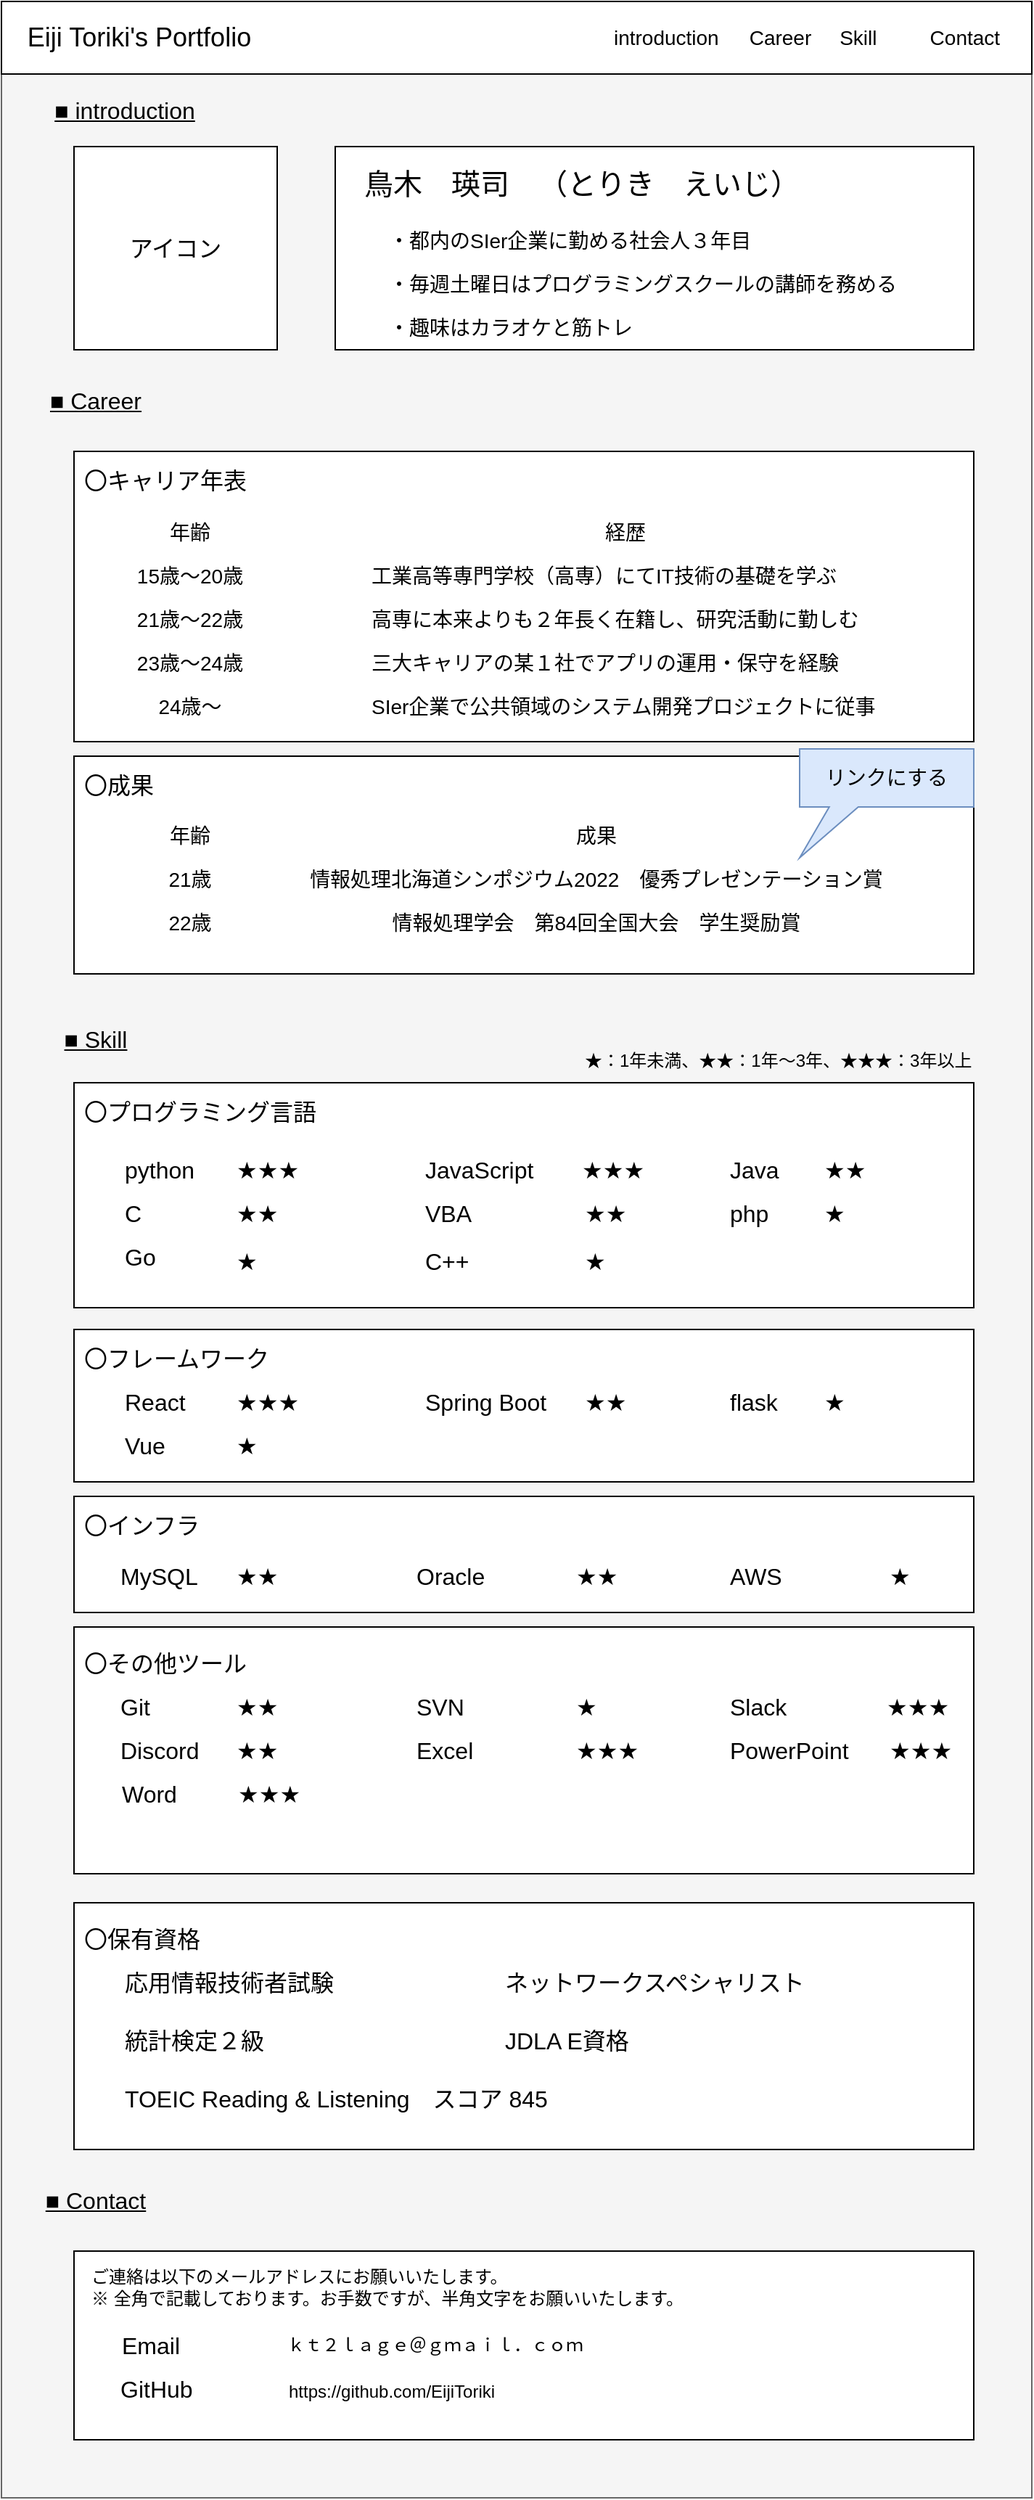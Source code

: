 <mxfile>
    <diagram id="MpqLLwfI6msRv4NIBq-8" name="Page-1">
        <mxGraphModel dx="795" dy="321" grid="1" gridSize="10" guides="1" tooltips="1" connect="1" arrows="1" fold="1" page="1" pageScale="1" pageWidth="850" pageHeight="1100" math="0" shadow="0">
            <root>
                <mxCell id="0"/>
                <mxCell id="1" parent="0"/>
                <mxCell id="2" value="" style="rounded=0;whiteSpace=wrap;html=1;fillColor=#f5f5f5;fontColor=#333333;strokeColor=#666666;" vertex="1" parent="1">
                    <mxGeometry x="50" y="50" width="710" height="1700" as="geometry"/>
                </mxCell>
                <mxCell id="3" value="" style="rounded=0;whiteSpace=wrap;html=1;" vertex="1" parent="1">
                    <mxGeometry x="50" y="30" width="710" height="50" as="geometry"/>
                </mxCell>
                <mxCell id="4" value="Eiji Toriki's Portfolio" style="text;html=1;strokeColor=none;fillColor=none;align=center;verticalAlign=middle;whiteSpace=wrap;rounded=0;fontSize=18;" vertex="1" parent="1">
                    <mxGeometry x="60" y="40" width="170" height="30" as="geometry"/>
                </mxCell>
                <mxCell id="5" value="introduction&lt;span style=&quot;white-space: pre; font-size: 14px;&quot;&gt;&#9;&lt;/span&gt;Career&lt;span style=&quot;white-space: pre; font-size: 14px;&quot;&gt;&#9;&lt;/span&gt;Skill&lt;span style=&quot;white-space: pre; font-size: 14px;&quot;&gt;&#9;&lt;/span&gt;&lt;span style=&quot;white-space: pre; font-size: 14px;&quot;&gt;&#9;&lt;/span&gt;Contact" style="text;html=1;strokeColor=none;fillColor=none;align=center;verticalAlign=middle;whiteSpace=wrap;rounded=0;fontSize=14;" vertex="1" parent="1">
                    <mxGeometry x="520" y="40" width="170" height="30" as="geometry"/>
                </mxCell>
                <mxCell id="6" value="■ introduction" style="text;html=1;strokeColor=none;fillColor=none;align=center;verticalAlign=middle;whiteSpace=wrap;rounded=0;fontSize=16;fontStyle=4" vertex="1" parent="1">
                    <mxGeometry x="70" y="90" width="130" height="30" as="geometry"/>
                </mxCell>
                <mxCell id="7" value="アイコン" style="rounded=0;whiteSpace=wrap;html=1;fontSize=16;" vertex="1" parent="1">
                    <mxGeometry x="100" y="130" width="140" height="140" as="geometry"/>
                </mxCell>
                <mxCell id="16" value="" style="rounded=0;whiteSpace=wrap;html=1;fontSize=14;" vertex="1" parent="1">
                    <mxGeometry x="280" y="130" width="440" height="140" as="geometry"/>
                </mxCell>
                <mxCell id="8" value="鳥木　瑛司" style="text;html=1;strokeColor=none;fillColor=none;align=center;verticalAlign=middle;whiteSpace=wrap;rounded=0;fontSize=20;" vertex="1" parent="1">
                    <mxGeometry x="285" y="140" width="130" height="30" as="geometry"/>
                </mxCell>
                <mxCell id="9" value="（とりき　えいじ）" style="text;html=1;strokeColor=none;fillColor=none;align=center;verticalAlign=middle;whiteSpace=wrap;rounded=0;fontSize=20;" vertex="1" parent="1">
                    <mxGeometry x="405" y="140" width="210" height="30" as="geometry"/>
                </mxCell>
                <mxCell id="11" value="・都内のSIer企業に勤める社会人３年目" style="text;html=1;strokeColor=none;fillColor=none;align=left;verticalAlign=middle;whiteSpace=wrap;rounded=0;fontSize=14;" vertex="1" parent="1">
                    <mxGeometry x="315" y="180" width="330" height="30" as="geometry"/>
                </mxCell>
                <mxCell id="12" value="・毎週土曜日はプログラミングスクールの講師を務める" style="text;html=1;strokeColor=none;fillColor=none;align=left;verticalAlign=middle;whiteSpace=wrap;rounded=0;fontSize=14;" vertex="1" parent="1">
                    <mxGeometry x="315" y="210" width="400" height="30" as="geometry"/>
                </mxCell>
                <mxCell id="13" value="・趣味はカラオケと筋トレ" style="text;html=1;strokeColor=none;fillColor=none;align=left;verticalAlign=middle;whiteSpace=wrap;rounded=0;fontSize=14;" vertex="1" parent="1">
                    <mxGeometry x="315" y="240" width="400" height="30" as="geometry"/>
                </mxCell>
                <mxCell id="14" value="■ Career" style="text;html=1;strokeColor=none;fillColor=none;align=center;verticalAlign=middle;whiteSpace=wrap;rounded=0;fontSize=16;fontStyle=4" vertex="1" parent="1">
                    <mxGeometry x="70" y="290" width="90" height="30" as="geometry"/>
                </mxCell>
                <mxCell id="17" value="" style="rounded=0;whiteSpace=wrap;html=1;fontSize=14;" vertex="1" parent="1">
                    <mxGeometry x="100" y="340" width="620" height="200" as="geometry"/>
                </mxCell>
                <mxCell id="15" value="15歳～20歳" style="text;html=1;strokeColor=none;fillColor=none;align=center;verticalAlign=middle;whiteSpace=wrap;rounded=0;fontSize=14;" vertex="1" parent="1">
                    <mxGeometry x="130" y="411" width="100" height="30" as="geometry"/>
                </mxCell>
                <mxCell id="18" value="年齢" style="text;html=1;strokeColor=none;fillColor=none;align=center;verticalAlign=middle;whiteSpace=wrap;rounded=0;fontSize=14;" vertex="1" parent="1">
                    <mxGeometry x="150" y="381" width="60" height="30" as="geometry"/>
                </mxCell>
                <mxCell id="20" value="経歴" style="text;html=1;strokeColor=none;fillColor=none;align=center;verticalAlign=middle;whiteSpace=wrap;rounded=0;fontSize=14;" vertex="1" parent="1">
                    <mxGeometry x="450" y="381" width="60" height="30" as="geometry"/>
                </mxCell>
                <mxCell id="21" value="工業高等専門学校（高専）にてIT技術の基礎を学ぶ" style="text;html=1;strokeColor=none;fillColor=none;align=left;verticalAlign=middle;whiteSpace=wrap;rounded=0;fontSize=14;" vertex="1" parent="1">
                    <mxGeometry x="302.5" y="411" width="355" height="30" as="geometry"/>
                </mxCell>
                <mxCell id="22" value="21歳～22歳" style="text;html=1;strokeColor=none;fillColor=none;align=center;verticalAlign=middle;whiteSpace=wrap;rounded=0;fontSize=14;" vertex="1" parent="1">
                    <mxGeometry x="130" y="441" width="100" height="30" as="geometry"/>
                </mxCell>
                <mxCell id="23" value="高専に本来よりも２年長く在籍し、研究活動に勤しむ" style="text;html=1;strokeColor=none;fillColor=none;align=left;verticalAlign=middle;whiteSpace=wrap;rounded=0;fontSize=14;" vertex="1" parent="1">
                    <mxGeometry x="302.5" y="441" width="355" height="30" as="geometry"/>
                </mxCell>
                <mxCell id="25" value="23歳～24歳" style="text;html=1;strokeColor=none;fillColor=none;align=center;verticalAlign=middle;whiteSpace=wrap;rounded=0;fontSize=14;" vertex="1" parent="1">
                    <mxGeometry x="130" y="471" width="100" height="30" as="geometry"/>
                </mxCell>
                <mxCell id="26" value="24歳～" style="text;html=1;strokeColor=none;fillColor=none;align=center;verticalAlign=middle;whiteSpace=wrap;rounded=0;fontSize=14;" vertex="1" parent="1">
                    <mxGeometry x="130" y="501" width="100" height="30" as="geometry"/>
                </mxCell>
                <mxCell id="27" value="三大キャリアの某１社でアプリの運用・保守を経験" style="text;html=1;strokeColor=none;fillColor=none;align=left;verticalAlign=middle;whiteSpace=wrap;rounded=0;fontSize=14;" vertex="1" parent="1">
                    <mxGeometry x="302.5" y="471" width="355" height="30" as="geometry"/>
                </mxCell>
                <mxCell id="28" value="SIer企業で公共領域のシステム開発プロジェクトに従事" style="text;html=1;strokeColor=none;fillColor=none;align=left;verticalAlign=middle;whiteSpace=wrap;rounded=0;fontSize=14;" vertex="1" parent="1">
                    <mxGeometry x="302.5" y="501" width="355" height="30" as="geometry"/>
                </mxCell>
                <mxCell id="29" value="〇キャリア年表" style="text;html=1;strokeColor=none;fillColor=none;align=left;verticalAlign=middle;whiteSpace=wrap;rounded=0;fontSize=16;" vertex="1" parent="1">
                    <mxGeometry x="105" y="345" width="115" height="30" as="geometry"/>
                </mxCell>
                <mxCell id="30" value="■ Skill" style="text;html=1;strokeColor=none;fillColor=none;align=center;verticalAlign=middle;whiteSpace=wrap;rounded=0;fontSize=16;fontStyle=4" vertex="1" parent="1">
                    <mxGeometry x="70" y="730" width="90" height="30" as="geometry"/>
                </mxCell>
                <mxCell id="31" value="" style="rounded=0;whiteSpace=wrap;html=1;fontSize=14;" vertex="1" parent="1">
                    <mxGeometry x="100" y="550" width="620" height="150" as="geometry"/>
                </mxCell>
                <mxCell id="32" value="〇成果" style="text;html=1;strokeColor=none;fillColor=none;align=left;verticalAlign=middle;whiteSpace=wrap;rounded=0;fontSize=16;" vertex="1" parent="1">
                    <mxGeometry x="105" y="555" width="115" height="30" as="geometry"/>
                </mxCell>
                <mxCell id="33" value="年齢" style="text;html=1;strokeColor=none;fillColor=none;align=center;verticalAlign=middle;whiteSpace=wrap;rounded=0;fontSize=14;" vertex="1" parent="1">
                    <mxGeometry x="150" y="590" width="60" height="30" as="geometry"/>
                </mxCell>
                <mxCell id="34" value="21歳" style="text;html=1;strokeColor=none;fillColor=none;align=center;verticalAlign=middle;whiteSpace=wrap;rounded=0;fontSize=14;" vertex="1" parent="1">
                    <mxGeometry x="130" y="620" width="100" height="30" as="geometry"/>
                </mxCell>
                <mxCell id="35" value="22歳" style="text;html=1;strokeColor=none;fillColor=none;align=center;verticalAlign=middle;whiteSpace=wrap;rounded=0;fontSize=14;" vertex="1" parent="1">
                    <mxGeometry x="130" y="650" width="100" height="30" as="geometry"/>
                </mxCell>
                <mxCell id="36" value="成果" style="text;html=1;strokeColor=none;fillColor=none;align=center;verticalAlign=middle;whiteSpace=wrap;rounded=0;fontSize=14;" vertex="1" parent="1">
                    <mxGeometry x="430" y="590" width="60" height="30" as="geometry"/>
                </mxCell>
                <mxCell id="37" value="情報処理北海道シンポジウム2022　優秀プレゼンテーション賞" style="text;html=1;strokeColor=none;fillColor=none;align=center;verticalAlign=middle;whiteSpace=wrap;rounded=0;fontSize=14;" vertex="1" parent="1">
                    <mxGeometry x="230" y="620" width="460" height="30" as="geometry"/>
                </mxCell>
                <mxCell id="40" value="リンクにする" style="shape=callout;whiteSpace=wrap;html=1;perimeter=calloutPerimeter;fontSize=14;fillColor=#dae8fc;strokeColor=#6c8ebf;position2=0;size=35;position=0.17;base=20;" vertex="1" parent="1">
                    <mxGeometry x="600" y="545" width="120" height="75" as="geometry"/>
                </mxCell>
                <mxCell id="41" value="情報処理学会　第84回全国大会　学生奨励賞" style="text;html=1;strokeColor=none;fillColor=none;align=center;verticalAlign=middle;whiteSpace=wrap;rounded=0;fontSize=14;" vertex="1" parent="1">
                    <mxGeometry x="230" y="650" width="460" height="30" as="geometry"/>
                </mxCell>
                <mxCell id="42" value="" style="rounded=0;whiteSpace=wrap;html=1;fontSize=14;" vertex="1" parent="1">
                    <mxGeometry x="100" y="775" width="620" height="155" as="geometry"/>
                </mxCell>
                <mxCell id="43" value="〇プログラミング言語" style="text;html=1;strokeColor=none;fillColor=none;align=left;verticalAlign=middle;whiteSpace=wrap;rounded=0;fontSize=16;" vertex="1" parent="1">
                    <mxGeometry x="105" y="780" width="175" height="30" as="geometry"/>
                </mxCell>
                <mxCell id="44" value="★：1年未満、★★：1年～3年、★★★：3年以上" style="text;html=1;strokeColor=none;fillColor=none;align=left;verticalAlign=middle;whiteSpace=wrap;rounded=0;fontSize=12;" vertex="1" parent="1">
                    <mxGeometry x="450" y="745" width="270" height="30" as="geometry"/>
                </mxCell>
                <mxCell id="45" value="python" style="text;html=1;strokeColor=none;fillColor=none;align=left;verticalAlign=middle;whiteSpace=wrap;rounded=0;fontSize=16;" vertex="1" parent="1">
                    <mxGeometry x="132.5" y="820" width="60" height="30" as="geometry"/>
                </mxCell>
                <mxCell id="46" value="JavaScript" style="text;html=1;strokeColor=none;fillColor=none;align=left;verticalAlign=middle;whiteSpace=wrap;rounded=0;fontSize=16;" vertex="1" parent="1">
                    <mxGeometry x="340" y="820" width="85" height="30" as="geometry"/>
                </mxCell>
                <mxCell id="47" value="Java" style="text;html=1;strokeColor=none;fillColor=none;align=left;verticalAlign=middle;whiteSpace=wrap;rounded=0;fontSize=16;" vertex="1" parent="1">
                    <mxGeometry x="550" y="820" width="40" height="30" as="geometry"/>
                </mxCell>
                <mxCell id="48" value="C" style="text;html=1;strokeColor=none;fillColor=none;align=left;verticalAlign=middle;whiteSpace=wrap;rounded=0;fontSize=16;" vertex="1" parent="1">
                    <mxGeometry x="132.5" y="850" width="60" height="30" as="geometry"/>
                </mxCell>
                <mxCell id="49" value="C++" style="text;html=1;strokeColor=none;fillColor=none;align=left;verticalAlign=middle;whiteSpace=wrap;rounded=0;fontSize=16;" vertex="1" parent="1">
                    <mxGeometry x="340" y="882.5" width="60" height="30" as="geometry"/>
                </mxCell>
                <mxCell id="51" value="php" style="text;html=1;strokeColor=none;fillColor=none;align=left;verticalAlign=middle;whiteSpace=wrap;rounded=0;fontSize=16;" vertex="1" parent="1">
                    <mxGeometry x="550" y="850" width="60" height="30" as="geometry"/>
                </mxCell>
                <mxCell id="53" value="Go" style="text;html=1;strokeColor=none;fillColor=none;align=left;verticalAlign=middle;whiteSpace=wrap;rounded=0;fontSize=16;" vertex="1" parent="1">
                    <mxGeometry x="132.5" y="880" width="60" height="30" as="geometry"/>
                </mxCell>
                <mxCell id="54" value="★★★" style="text;html=1;strokeColor=none;fillColor=none;align=left;verticalAlign=middle;whiteSpace=wrap;rounded=0;fontSize=16;" vertex="1" parent="1">
                    <mxGeometry x="210" y="820" width="42.5" height="30" as="geometry"/>
                </mxCell>
                <mxCell id="55" value="★★★" style="text;html=1;strokeColor=none;fillColor=none;align=left;verticalAlign=middle;whiteSpace=wrap;rounded=0;fontSize=16;" vertex="1" parent="1">
                    <mxGeometry x="447.5" y="820" width="42.5" height="30" as="geometry"/>
                </mxCell>
                <mxCell id="56" value="★★" style="text;html=1;strokeColor=none;fillColor=none;align=left;verticalAlign=middle;whiteSpace=wrap;rounded=0;fontSize=16;" vertex="1" parent="1">
                    <mxGeometry x="615" y="820" width="42.5" height="30" as="geometry"/>
                </mxCell>
                <mxCell id="57" value="★★" style="text;html=1;strokeColor=none;fillColor=none;align=left;verticalAlign=middle;whiteSpace=wrap;rounded=0;fontSize=16;" vertex="1" parent="1">
                    <mxGeometry x="210" y="850" width="42.5" height="30" as="geometry"/>
                </mxCell>
                <mxCell id="58" value="★" style="text;html=1;strokeColor=none;fillColor=none;align=left;verticalAlign=middle;whiteSpace=wrap;rounded=0;fontSize=16;" vertex="1" parent="1">
                    <mxGeometry x="615" y="850" width="42.5" height="30" as="geometry"/>
                </mxCell>
                <mxCell id="59" value="★" style="text;html=1;strokeColor=none;fillColor=none;align=left;verticalAlign=middle;whiteSpace=wrap;rounded=0;fontSize=16;" vertex="1" parent="1">
                    <mxGeometry x="450" y="882.5" width="42.5" height="30" as="geometry"/>
                </mxCell>
                <mxCell id="60" value="★" style="text;html=1;strokeColor=none;fillColor=none;align=left;verticalAlign=middle;whiteSpace=wrap;rounded=0;fontSize=16;" vertex="1" parent="1">
                    <mxGeometry x="210" y="882.5" width="42.5" height="30" as="geometry"/>
                </mxCell>
                <mxCell id="64" value="" style="rounded=0;whiteSpace=wrap;html=1;fontSize=14;" vertex="1" parent="1">
                    <mxGeometry x="100" y="945" width="620" height="105" as="geometry"/>
                </mxCell>
                <mxCell id="65" value="〇フレームワーク" style="text;html=1;strokeColor=none;fillColor=none;align=left;verticalAlign=middle;whiteSpace=wrap;rounded=0;fontSize=16;" vertex="1" parent="1">
                    <mxGeometry x="105" y="950" width="175" height="30" as="geometry"/>
                </mxCell>
                <mxCell id="66" value="React" style="text;html=1;strokeColor=none;fillColor=none;align=left;verticalAlign=middle;whiteSpace=wrap;rounded=0;fontSize=16;" vertex="1" parent="1">
                    <mxGeometry x="132.5" y="980" width="60" height="30" as="geometry"/>
                </mxCell>
                <mxCell id="67" value="★★★" style="text;html=1;strokeColor=none;fillColor=none;align=left;verticalAlign=middle;whiteSpace=wrap;rounded=0;fontSize=16;" vertex="1" parent="1">
                    <mxGeometry x="210" y="980" width="42.5" height="30" as="geometry"/>
                </mxCell>
                <mxCell id="68" value="Spring Boot" style="text;html=1;strokeColor=none;fillColor=none;align=left;verticalAlign=middle;whiteSpace=wrap;rounded=0;fontSize=16;" vertex="1" parent="1">
                    <mxGeometry x="340" y="980" width="90" height="30" as="geometry"/>
                </mxCell>
                <mxCell id="69" value="VBA" style="text;html=1;strokeColor=none;fillColor=none;align=left;verticalAlign=middle;whiteSpace=wrap;rounded=0;fontSize=16;" vertex="1" parent="1">
                    <mxGeometry x="340" y="850" width="60" height="30" as="geometry"/>
                </mxCell>
                <mxCell id="71" value="★★" style="text;html=1;strokeColor=none;fillColor=none;align=left;verticalAlign=middle;whiteSpace=wrap;rounded=0;fontSize=16;" vertex="1" parent="1">
                    <mxGeometry x="450" y="850" width="42.5" height="30" as="geometry"/>
                </mxCell>
                <mxCell id="72" value="★★" style="text;html=1;strokeColor=none;fillColor=none;align=left;verticalAlign=middle;whiteSpace=wrap;rounded=0;fontSize=16;" vertex="1" parent="1">
                    <mxGeometry x="450" y="980" width="42.5" height="30" as="geometry"/>
                </mxCell>
                <mxCell id="74" value="flask" style="text;html=1;strokeColor=none;fillColor=none;align=left;verticalAlign=middle;whiteSpace=wrap;rounded=0;fontSize=16;" vertex="1" parent="1">
                    <mxGeometry x="550" y="980" width="40" height="30" as="geometry"/>
                </mxCell>
                <mxCell id="75" value="★" style="text;html=1;strokeColor=none;fillColor=none;align=left;verticalAlign=middle;whiteSpace=wrap;rounded=0;fontSize=16;" vertex="1" parent="1">
                    <mxGeometry x="615" y="980" width="42.5" height="30" as="geometry"/>
                </mxCell>
                <mxCell id="76" value="Vue" style="text;html=1;strokeColor=none;fillColor=none;align=left;verticalAlign=middle;whiteSpace=wrap;rounded=0;fontSize=16;" vertex="1" parent="1">
                    <mxGeometry x="132.5" y="1010" width="60" height="30" as="geometry"/>
                </mxCell>
                <mxCell id="77" value="★" style="text;html=1;strokeColor=none;fillColor=none;align=left;verticalAlign=middle;whiteSpace=wrap;rounded=0;fontSize=16;" vertex="1" parent="1">
                    <mxGeometry x="210" y="1010" width="42.5" height="30" as="geometry"/>
                </mxCell>
                <mxCell id="78" value="" style="rounded=0;whiteSpace=wrap;html=1;fontSize=14;" vertex="1" parent="1">
                    <mxGeometry x="100" y="1060" width="620" height="80" as="geometry"/>
                </mxCell>
                <mxCell id="79" value="〇インフラ" style="text;html=1;strokeColor=none;fillColor=none;align=left;verticalAlign=middle;whiteSpace=wrap;rounded=0;fontSize=16;" vertex="1" parent="1">
                    <mxGeometry x="105" y="1065" width="175" height="30" as="geometry"/>
                </mxCell>
                <mxCell id="80" value="MySQL" style="text;html=1;strokeColor=none;fillColor=none;align=left;verticalAlign=middle;whiteSpace=wrap;rounded=0;fontSize=16;" vertex="1" parent="1">
                    <mxGeometry x="130" y="1100" width="60" height="30" as="geometry"/>
                </mxCell>
                <mxCell id="81" value="★★" style="text;html=1;strokeColor=none;fillColor=none;align=left;verticalAlign=middle;whiteSpace=wrap;rounded=0;fontSize=16;" vertex="1" parent="1">
                    <mxGeometry x="210" y="1100" width="42.5" height="30" as="geometry"/>
                </mxCell>
                <mxCell id="85" value="Oracle" style="text;html=1;strokeColor=none;fillColor=none;align=left;verticalAlign=middle;whiteSpace=wrap;rounded=0;fontSize=16;" vertex="1" parent="1">
                    <mxGeometry x="333.75" y="1100" width="90" height="30" as="geometry"/>
                </mxCell>
                <mxCell id="86" value="★★" style="text;html=1;strokeColor=none;fillColor=none;align=left;verticalAlign=middle;whiteSpace=wrap;rounded=0;fontSize=16;" vertex="1" parent="1">
                    <mxGeometry x="443.75" y="1100" width="42.5" height="30" as="geometry"/>
                </mxCell>
                <mxCell id="87" value="AWS" style="text;html=1;strokeColor=none;fillColor=none;align=left;verticalAlign=middle;whiteSpace=wrap;rounded=0;fontSize=16;" vertex="1" parent="1">
                    <mxGeometry x="550" y="1100" width="90" height="30" as="geometry"/>
                </mxCell>
                <mxCell id="88" value="★" style="text;html=1;strokeColor=none;fillColor=none;align=left;verticalAlign=middle;whiteSpace=wrap;rounded=0;fontSize=16;" vertex="1" parent="1">
                    <mxGeometry x="660" y="1100" width="42.5" height="30" as="geometry"/>
                </mxCell>
                <mxCell id="89" value="" style="rounded=0;whiteSpace=wrap;html=1;fontSize=14;" vertex="1" parent="1">
                    <mxGeometry x="100" y="1150" width="620" height="170" as="geometry"/>
                </mxCell>
                <mxCell id="90" value="〇その他ツール" style="text;html=1;strokeColor=none;fillColor=none;align=left;verticalAlign=middle;whiteSpace=wrap;rounded=0;fontSize=16;" vertex="1" parent="1">
                    <mxGeometry x="105" y="1160" width="175" height="30" as="geometry"/>
                </mxCell>
                <mxCell id="91" value="Git" style="text;html=1;strokeColor=none;fillColor=none;align=left;verticalAlign=middle;whiteSpace=wrap;rounded=0;fontSize=16;" vertex="1" parent="1">
                    <mxGeometry x="130" y="1190" width="60" height="30" as="geometry"/>
                </mxCell>
                <mxCell id="92" value="★★" style="text;html=1;strokeColor=none;fillColor=none;align=left;verticalAlign=middle;whiteSpace=wrap;rounded=0;fontSize=16;" vertex="1" parent="1">
                    <mxGeometry x="210" y="1190" width="42.5" height="30" as="geometry"/>
                </mxCell>
                <mxCell id="93" value="SVN" style="text;html=1;strokeColor=none;fillColor=none;align=left;verticalAlign=middle;whiteSpace=wrap;rounded=0;fontSize=16;" vertex="1" parent="1">
                    <mxGeometry x="333.75" y="1190" width="60" height="30" as="geometry"/>
                </mxCell>
                <mxCell id="94" value="★" style="text;html=1;strokeColor=none;fillColor=none;align=left;verticalAlign=middle;whiteSpace=wrap;rounded=0;fontSize=16;" vertex="1" parent="1">
                    <mxGeometry x="443.75" y="1190" width="42.5" height="30" as="geometry"/>
                </mxCell>
                <mxCell id="95" value="Slack" style="text;html=1;strokeColor=none;fillColor=none;align=left;verticalAlign=middle;whiteSpace=wrap;rounded=0;fontSize=16;" vertex="1" parent="1">
                    <mxGeometry x="550" y="1190" width="60" height="30" as="geometry"/>
                </mxCell>
                <mxCell id="96" value="★★★" style="text;html=1;strokeColor=none;fillColor=none;align=left;verticalAlign=middle;whiteSpace=wrap;rounded=0;fontSize=16;" vertex="1" parent="1">
                    <mxGeometry x="657.5" y="1190" width="42.5" height="30" as="geometry"/>
                </mxCell>
                <mxCell id="97" value="Discord" style="text;html=1;strokeColor=none;fillColor=none;align=left;verticalAlign=middle;whiteSpace=wrap;rounded=0;fontSize=16;" vertex="1" parent="1">
                    <mxGeometry x="130" y="1220" width="60" height="30" as="geometry"/>
                </mxCell>
                <mxCell id="98" value="★★" style="text;html=1;strokeColor=none;fillColor=none;align=left;verticalAlign=middle;whiteSpace=wrap;rounded=0;fontSize=16;" vertex="1" parent="1">
                    <mxGeometry x="210" y="1220" width="42.5" height="30" as="geometry"/>
                </mxCell>
                <mxCell id="100" value="Excel" style="text;html=1;strokeColor=none;fillColor=none;align=left;verticalAlign=middle;whiteSpace=wrap;rounded=0;fontSize=16;" vertex="1" parent="1">
                    <mxGeometry x="333.75" y="1220" width="60" height="30" as="geometry"/>
                </mxCell>
                <mxCell id="101" value="★★★" style="text;html=1;strokeColor=none;fillColor=none;align=left;verticalAlign=middle;whiteSpace=wrap;rounded=0;fontSize=16;" vertex="1" parent="1">
                    <mxGeometry x="443.75" y="1220" width="42.5" height="30" as="geometry"/>
                </mxCell>
                <mxCell id="102" value="PowerPoint" style="text;html=1;strokeColor=none;fillColor=none;align=left;verticalAlign=middle;whiteSpace=wrap;rounded=0;fontSize=16;" vertex="1" parent="1">
                    <mxGeometry x="550" y="1220" width="60" height="30" as="geometry"/>
                </mxCell>
                <mxCell id="103" value="★★★" style="text;html=1;strokeColor=none;fillColor=none;align=left;verticalAlign=middle;whiteSpace=wrap;rounded=0;fontSize=16;" vertex="1" parent="1">
                    <mxGeometry x="660" y="1220" width="42.5" height="30" as="geometry"/>
                </mxCell>
                <mxCell id="104" value="Word" style="text;html=1;strokeColor=none;fillColor=none;align=left;verticalAlign=middle;whiteSpace=wrap;rounded=0;fontSize=16;" vertex="1" parent="1">
                    <mxGeometry x="131.25" y="1250" width="60" height="30" as="geometry"/>
                </mxCell>
                <mxCell id="105" value="★★★" style="text;html=1;strokeColor=none;fillColor=none;align=left;verticalAlign=middle;whiteSpace=wrap;rounded=0;fontSize=16;" vertex="1" parent="1">
                    <mxGeometry x="211.25" y="1250" width="42.5" height="30" as="geometry"/>
                </mxCell>
                <mxCell id="106" value="" style="rounded=0;whiteSpace=wrap;html=1;fontSize=14;" vertex="1" parent="1">
                    <mxGeometry x="100" y="1340" width="620" height="170" as="geometry"/>
                </mxCell>
                <mxCell id="107" value="〇保有資格" style="text;html=1;strokeColor=none;fillColor=none;align=left;verticalAlign=middle;whiteSpace=wrap;rounded=0;fontSize=16;" vertex="1" parent="1">
                    <mxGeometry x="105" y="1350" width="175" height="30" as="geometry"/>
                </mxCell>
                <mxCell id="108" value="応用情報技術者試験" style="text;html=1;strokeColor=none;fillColor=none;align=left;verticalAlign=middle;whiteSpace=wrap;rounded=0;fontSize=16;" vertex="1" parent="1">
                    <mxGeometry x="132.5" y="1380" width="175" height="30" as="geometry"/>
                </mxCell>
                <mxCell id="109" value="ネットワークスペシャリスト" style="text;html=1;strokeColor=none;fillColor=none;align=left;verticalAlign=middle;whiteSpace=wrap;rounded=0;fontSize=16;" vertex="1" parent="1">
                    <mxGeometry x="395" y="1380" width="250" height="30" as="geometry"/>
                </mxCell>
                <mxCell id="110" value="統計検定２級" style="text;html=1;strokeColor=none;fillColor=none;align=left;verticalAlign=middle;whiteSpace=wrap;rounded=0;fontSize=16;" vertex="1" parent="1">
                    <mxGeometry x="132.5" y="1420" width="250" height="30" as="geometry"/>
                </mxCell>
                <mxCell id="111" value="JDLA E資格" style="text;html=1;strokeColor=none;fillColor=none;align=left;verticalAlign=middle;whiteSpace=wrap;rounded=0;fontSize=16;" vertex="1" parent="1">
                    <mxGeometry x="395" y="1420" width="250" height="30" as="geometry"/>
                </mxCell>
                <mxCell id="112" value="TOEIC Reading &amp;amp; Listening　スコア 845" style="text;html=1;strokeColor=none;fillColor=none;align=left;verticalAlign=middle;whiteSpace=wrap;rounded=0;fontSize=16;" vertex="1" parent="1">
                    <mxGeometry x="132.5" y="1460" width="307.5" height="30" as="geometry"/>
                </mxCell>
                <mxCell id="113" value="■ Contact" style="text;html=1;strokeColor=none;fillColor=none;align=center;verticalAlign=middle;whiteSpace=wrap;rounded=0;fontSize=16;fontStyle=4" vertex="1" parent="1">
                    <mxGeometry x="70" y="1530" width="90" height="30" as="geometry"/>
                </mxCell>
                <mxCell id="116" value="" style="rounded=0;whiteSpace=wrap;html=1;fontSize=14;" vertex="1" parent="1">
                    <mxGeometry x="100" y="1580" width="620" height="130" as="geometry"/>
                </mxCell>
                <mxCell id="117" value="Email" style="text;html=1;strokeColor=none;fillColor=none;align=left;verticalAlign=middle;whiteSpace=wrap;rounded=0;fontSize=16;" vertex="1" parent="1">
                    <mxGeometry x="131.25" y="1630" width="77.5" height="30" as="geometry"/>
                </mxCell>
                <mxCell id="118" value="ｋｔ２ｌａｇｅ＠ｇｍａｉｌ．ｃｏｍ" style="text;html=1;strokeColor=none;fillColor=none;align=center;verticalAlign=middle;whiteSpace=wrap;rounded=0;fontSize=12;" vertex="1" parent="1">
                    <mxGeometry x="198.75" y="1630" width="300" height="30" as="geometry"/>
                </mxCell>
                <mxCell id="119" value="GitHub" style="text;html=1;strokeColor=none;fillColor=none;align=left;verticalAlign=middle;whiteSpace=wrap;rounded=0;fontSize=16;" vertex="1" parent="1">
                    <mxGeometry x="130" y="1660" width="77.5" height="30" as="geometry"/>
                </mxCell>
                <UserObject label="https://github.com/EijiToriki" link="https://github.com/EijiToriki" id="120">
                    <mxCell style="text;whiteSpace=wrap;html=1;fontSize=12;" vertex="1" parent="1">
                        <mxGeometry x="246.25" y="1663" width="180" height="25" as="geometry"/>
                    </mxCell>
                </UserObject>
                <mxCell id="121" value="&lt;div style=&quot;&quot;&gt;&lt;span style=&quot;background-color: initial;&quot;&gt;ご連絡は以下のメールアドレスにお願いいたします。&lt;/span&gt;&lt;/div&gt;&lt;div style=&quot;&quot;&gt;&lt;span style=&quot;background-color: initial;&quot;&gt;※ 全角で記載しております。お手数ですが、半角文字をお願いいたします。&lt;/span&gt;&lt;/div&gt;" style="text;html=1;strokeColor=none;fillColor=none;align=left;verticalAlign=middle;whiteSpace=wrap;rounded=0;fontSize=12;" vertex="1" parent="1">
                    <mxGeometry x="110" y="1590" width="428.75" height="30" as="geometry"/>
                </mxCell>
            </root>
        </mxGraphModel>
    </diagram>
</mxfile>